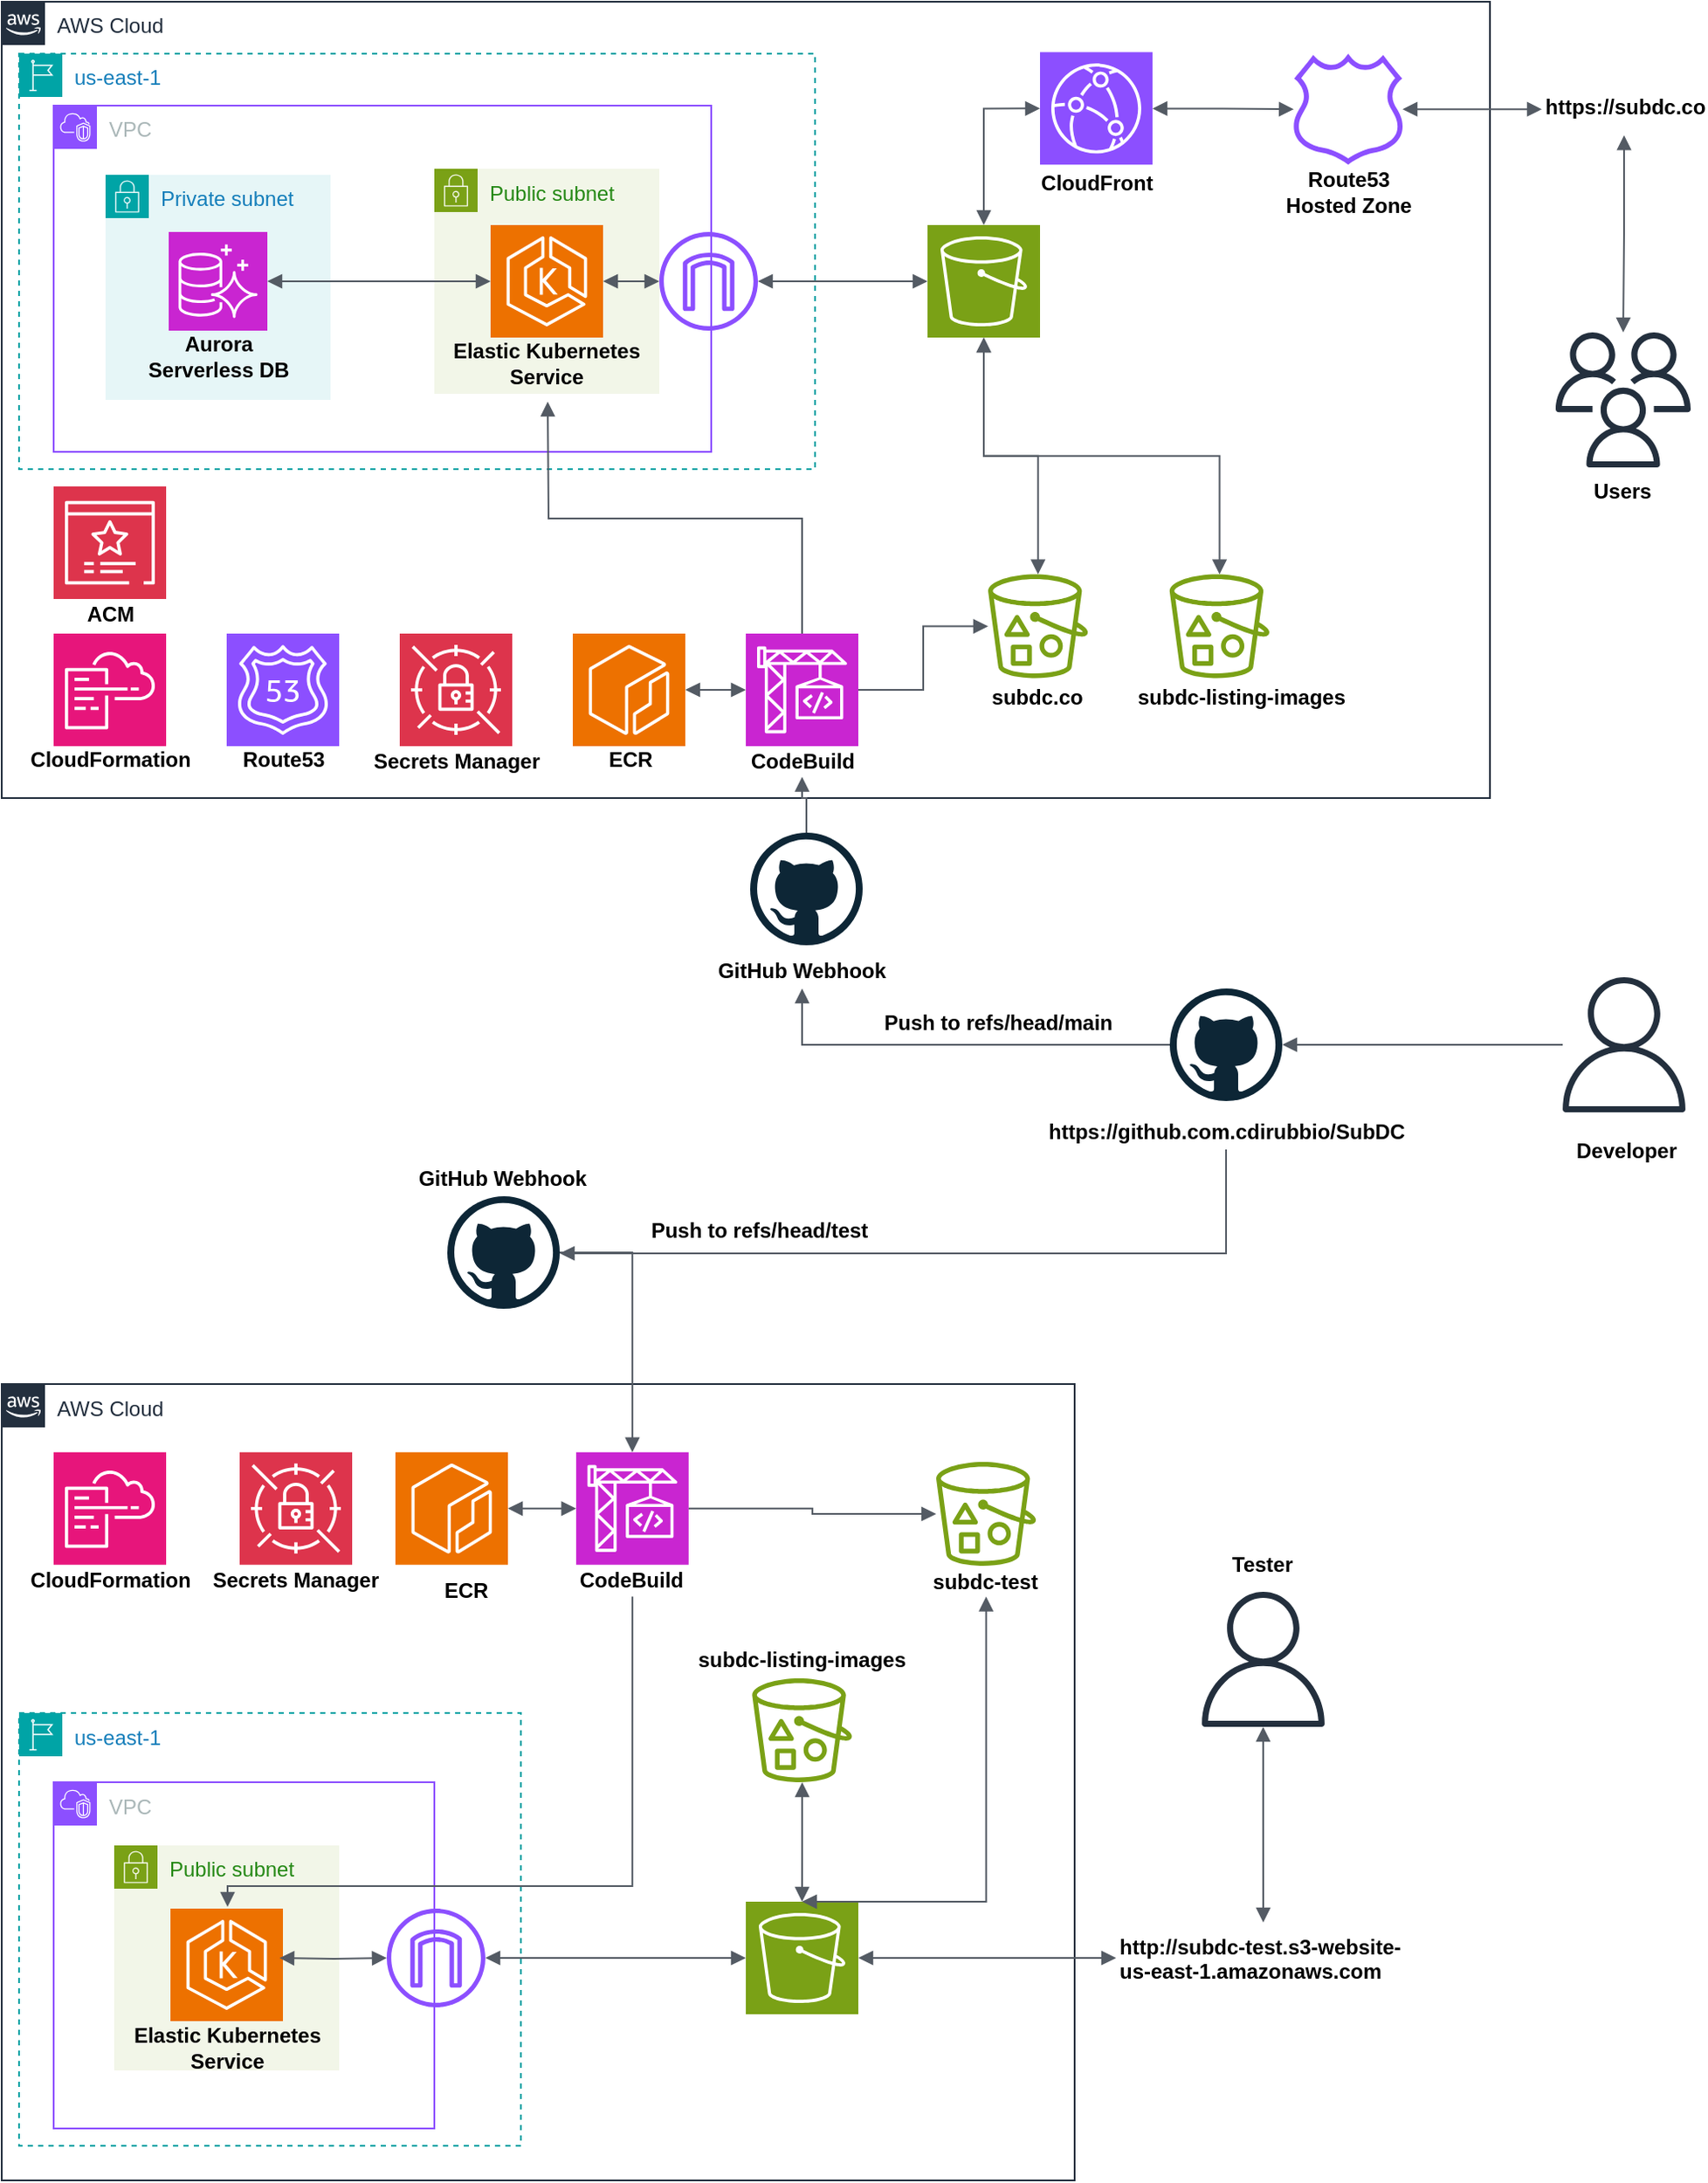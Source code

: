 <mxfile version="24.9.1">
  <diagram name="Page-1" id="cLoTebaXLB8Ytqw7zfb6">
    <mxGraphModel dx="1058" dy="572" grid="1" gridSize="10" guides="1" tooltips="1" connect="1" arrows="1" fold="1" page="1" pageScale="1" pageWidth="850" pageHeight="1100" math="0" shadow="0">
      <root>
        <mxCell id="0" />
        <mxCell id="1" parent="0" />
        <mxCell id="9sHecVh8QtGsuW8aZkRC-1" value="AWS Cloud" style="points=[[0,0],[0.25,0],[0.5,0],[0.75,0],[1,0],[1,0.25],[1,0.5],[1,0.75],[1,1],[0.75,1],[0.5,1],[0.25,1],[0,1],[0,0.75],[0,0.5],[0,0.25]];outlineConnect=0;gradientColor=none;html=1;whiteSpace=wrap;fontSize=12;fontStyle=0;container=1;pointerEvents=0;collapsible=0;recursiveResize=0;shape=mxgraph.aws4.group;grIcon=mxgraph.aws4.group_aws_cloud_alt;strokeColor=#232F3E;fillColor=none;verticalAlign=top;align=left;spacingLeft=30;fontColor=#232F3E;dashed=0;" parent="1" vertex="1">
          <mxGeometry x="20" y="20" width="860" height="460" as="geometry" />
        </mxCell>
        <mxCell id="9sHecVh8QtGsuW8aZkRC-2" value="us-east-1" style="points=[[0,0],[0.25,0],[0.5,0],[0.75,0],[1,0],[1,0.25],[1,0.5],[1,0.75],[1,1],[0.75,1],[0.5,1],[0.25,1],[0,1],[0,0.75],[0,0.5],[0,0.25]];outlineConnect=0;gradientColor=none;html=1;whiteSpace=wrap;fontSize=12;fontStyle=0;container=1;pointerEvents=0;collapsible=0;recursiveResize=0;shape=mxgraph.aws4.group;grIcon=mxgraph.aws4.group_region;strokeColor=#00A4A6;fillColor=none;verticalAlign=top;align=left;spacingLeft=30;fontColor=#147EBA;dashed=1;" parent="9sHecVh8QtGsuW8aZkRC-1" vertex="1">
          <mxGeometry x="10" y="30" width="460" height="240" as="geometry" />
        </mxCell>
        <mxCell id="9sHecVh8QtGsuW8aZkRC-8" value="VPC" style="points=[[0,0],[0.25,0],[0.5,0],[0.75,0],[1,0],[1,0.25],[1,0.5],[1,0.75],[1,1],[0.75,1],[0.5,1],[0.25,1],[0,1],[0,0.75],[0,0.5],[0,0.25]];outlineConnect=0;gradientColor=none;html=1;whiteSpace=wrap;fontSize=12;fontStyle=0;container=1;pointerEvents=0;collapsible=0;recursiveResize=0;shape=mxgraph.aws4.group;grIcon=mxgraph.aws4.group_vpc2;strokeColor=#8C4FFF;fillColor=none;verticalAlign=top;align=left;spacingLeft=30;fontColor=#AAB7B8;dashed=0;" parent="9sHecVh8QtGsuW8aZkRC-2" vertex="1">
          <mxGeometry x="20" y="30" width="380" height="200" as="geometry" />
        </mxCell>
        <mxCell id="9sHecVh8QtGsuW8aZkRC-9" value="Public subnet" style="points=[[0,0],[0.25,0],[0.5,0],[0.75,0],[1,0],[1,0.25],[1,0.5],[1,0.75],[1,1],[0.75,1],[0.5,1],[0.25,1],[0,1],[0,0.75],[0,0.5],[0,0.25]];outlineConnect=0;gradientColor=none;html=1;whiteSpace=wrap;fontSize=12;fontStyle=0;container=1;pointerEvents=0;collapsible=0;recursiveResize=0;shape=mxgraph.aws4.group;grIcon=mxgraph.aws4.group_security_group;grStroke=0;strokeColor=#7AA116;fillColor=#F2F6E8;verticalAlign=top;align=left;spacingLeft=30;fontColor=#248814;dashed=0;" parent="9sHecVh8QtGsuW8aZkRC-8" vertex="1">
          <mxGeometry x="220" y="36.5" width="130" height="130" as="geometry" />
        </mxCell>
        <mxCell id="8hndP29kRmZh06HsHL5m-2" value="" style="sketch=0;points=[[0,0,0],[0.25,0,0],[0.5,0,0],[0.75,0,0],[1,0,0],[0,1,0],[0.25,1,0],[0.5,1,0],[0.75,1,0],[1,1,0],[0,0.25,0],[0,0.5,0],[0,0.75,0],[1,0.25,0],[1,0.5,0],[1,0.75,0]];outlineConnect=0;fontColor=#232F3E;fillColor=#ED7100;strokeColor=#ffffff;dashed=0;verticalLabelPosition=bottom;verticalAlign=top;align=center;html=1;fontSize=12;fontStyle=0;aspect=fixed;shape=mxgraph.aws4.resourceIcon;resIcon=mxgraph.aws4.eks;" parent="9sHecVh8QtGsuW8aZkRC-9" vertex="1">
          <mxGeometry x="32.5" y="32.5" width="65" height="65" as="geometry" />
        </mxCell>
        <mxCell id="8hndP29kRmZh06HsHL5m-4" value="Elastic Kubernetes Service" style="text;html=1;align=center;verticalAlign=middle;whiteSpace=wrap;rounded=0;fontStyle=1" parent="9sHecVh8QtGsuW8aZkRC-9" vertex="1">
          <mxGeometry x="5" y="97.5" width="120" height="30" as="geometry" />
        </mxCell>
        <mxCell id="9sHecVh8QtGsuW8aZkRC-35" value="Private subnet" style="points=[[0,0],[0.25,0],[0.5,0],[0.75,0],[1,0],[1,0.25],[1,0.5],[1,0.75],[1,1],[0.75,1],[0.5,1],[0.25,1],[0,1],[0,0.75],[0,0.5],[0,0.25]];outlineConnect=0;gradientColor=none;html=1;whiteSpace=wrap;fontSize=12;fontStyle=0;container=1;pointerEvents=0;collapsible=0;recursiveResize=0;shape=mxgraph.aws4.group;grIcon=mxgraph.aws4.group_security_group;grStroke=0;strokeColor=#00A4A6;fillColor=#E6F6F7;verticalAlign=top;align=left;spacingLeft=30;fontColor=#147EBA;dashed=0;" parent="9sHecVh8QtGsuW8aZkRC-8" vertex="1">
          <mxGeometry x="30" y="40" width="130" height="130" as="geometry" />
        </mxCell>
        <mxCell id="9sHecVh8QtGsuW8aZkRC-37" value="" style="sketch=0;points=[[0,0,0],[0.25,0,0],[0.5,0,0],[0.75,0,0],[1,0,0],[0,1,0],[0.25,1,0],[0.5,1,0],[0.75,1,0],[1,1,0],[0,0.25,0],[0,0.5,0],[0,0.75,0],[1,0.25,0],[1,0.5,0],[1,0.75,0]];outlineConnect=0;fontColor=#232F3E;fillColor=#C925D1;strokeColor=#ffffff;dashed=0;verticalLabelPosition=bottom;verticalAlign=top;align=center;html=1;fontSize=12;fontStyle=0;aspect=fixed;shape=mxgraph.aws4.resourceIcon;resIcon=mxgraph.aws4.aurora;" parent="9sHecVh8QtGsuW8aZkRC-35" vertex="1">
          <mxGeometry x="36.5" y="33" width="57" height="57" as="geometry" />
        </mxCell>
        <mxCell id="9sHecVh8QtGsuW8aZkRC-38" value="Aurora Serverless DB" style="text;html=1;align=center;verticalAlign=middle;whiteSpace=wrap;rounded=0;fontStyle=1" parent="9sHecVh8QtGsuW8aZkRC-35" vertex="1">
          <mxGeometry x="15.75" y="90" width="98.5" height="30" as="geometry" />
        </mxCell>
        <mxCell id="9sHecVh8QtGsuW8aZkRC-39" style="edgeStyle=orthogonalEdgeStyle;rounded=0;orthogonalLoop=1;jettySize=auto;html=1;exitX=1;exitY=0.5;exitDx=0;exitDy=0;exitPerimeter=0;endArrow=block;elbow=vertical;startArrow=block;startFill=1;endFill=1;strokeColor=#545B64;" parent="9sHecVh8QtGsuW8aZkRC-8" source="9sHecVh8QtGsuW8aZkRC-37" target="8hndP29kRmZh06HsHL5m-2" edge="1">
          <mxGeometry relative="1" as="geometry">
            <mxPoint x="240" y="102" as="targetPoint" />
          </mxGeometry>
        </mxCell>
        <mxCell id="9sHecVh8QtGsuW8aZkRC-12" value="" style="sketch=0;outlineConnect=0;fontColor=#232F3E;gradientColor=none;fillColor=#8C4FFF;strokeColor=none;dashed=0;verticalLabelPosition=bottom;verticalAlign=top;align=center;html=1;fontSize=12;fontStyle=0;aspect=fixed;pointerEvents=1;shape=mxgraph.aws4.internet_gateway;" parent="9sHecVh8QtGsuW8aZkRC-8" vertex="1">
          <mxGeometry x="350" y="73" width="57" height="57" as="geometry" />
        </mxCell>
        <mxCell id="9sHecVh8QtGsuW8aZkRC-23" value="" style="edgeStyle=orthogonalEdgeStyle;html=1;endArrow=block;elbow=vertical;startArrow=block;startFill=1;endFill=1;strokeColor=#545B64;rounded=0;exitX=1;exitY=0.5;exitDx=0;exitDy=0;exitPerimeter=0;" parent="9sHecVh8QtGsuW8aZkRC-8" source="8hndP29kRmZh06HsHL5m-2" target="9sHecVh8QtGsuW8aZkRC-12" edge="1">
          <mxGeometry width="100" relative="1" as="geometry">
            <mxPoint x="320" y="102" as="sourcePoint" />
            <mxPoint x="235" y="110" as="targetPoint" />
          </mxGeometry>
        </mxCell>
        <mxCell id="HaM_An7yO-ACqNu1QWbp-11" style="edgeStyle=orthogonalEdgeStyle;rounded=0;orthogonalLoop=1;jettySize=auto;html=1;exitX=0.5;exitY=1;exitDx=0;exitDy=0;exitPerimeter=0;endArrow=block;elbow=vertical;startArrow=block;startFill=1;endFill=1;strokeColor=#545B64;" parent="9sHecVh8QtGsuW8aZkRC-1" source="7wSFpp9sJQzXC4tISoXY-12" target="9sHecVh8QtGsuW8aZkRC-16" edge="1">
          <mxGeometry relative="1" as="geometry" />
        </mxCell>
        <mxCell id="9sHecVh8QtGsuW8aZkRC-16" value="" style="sketch=0;outlineConnect=0;fontColor=#232F3E;gradientColor=none;fillColor=#7AA116;strokeColor=none;dashed=0;verticalLabelPosition=bottom;verticalAlign=top;align=center;html=1;fontSize=12;fontStyle=0;aspect=fixed;pointerEvents=1;shape=mxgraph.aws4.bucket_with_objects;" parent="9sHecVh8QtGsuW8aZkRC-1" vertex="1">
          <mxGeometry x="674.89" y="330.75" width="57.69" height="60" as="geometry" />
        </mxCell>
        <mxCell id="9sHecVh8QtGsuW8aZkRC-31" value="subdc.co" style="text;html=1;align=center;verticalAlign=middle;whiteSpace=wrap;rounded=0;fontStyle=1" parent="9sHecVh8QtGsuW8aZkRC-1" vertex="1">
          <mxGeometry x="573.27" y="393.25" width="51.15" height="16.5" as="geometry" />
        </mxCell>
        <mxCell id="pGSdeuUpQNaxIjK8rSRS-2" value="subdc-listing-images" style="text;html=1;align=center;verticalAlign=middle;whiteSpace=wrap;rounded=0;fontStyle=1" parent="9sHecVh8QtGsuW8aZkRC-1" vertex="1">
          <mxGeometry x="651.27" y="390.75" width="131.15" height="21.5" as="geometry" />
        </mxCell>
        <mxCell id="pGSdeuUpQNaxIjK8rSRS-1" value="" style="sketch=0;outlineConnect=0;fontColor=#232F3E;gradientColor=none;fillColor=#7AA116;strokeColor=none;dashed=0;verticalLabelPosition=bottom;verticalAlign=top;align=center;html=1;fontSize=12;fontStyle=0;aspect=fixed;pointerEvents=1;shape=mxgraph.aws4.bucket_with_objects;" parent="9sHecVh8QtGsuW8aZkRC-1" vertex="1">
          <mxGeometry x="570" y="330.75" width="57.69" height="60" as="geometry" />
        </mxCell>
        <mxCell id="7wSFpp9sJQzXC4tISoXY-8" value="" style="sketch=0;points=[[0,0,0],[0.25,0,0],[0.5,0,0],[0.75,0,0],[1,0,0],[0,1,0],[0.25,1,0],[0.5,1,0],[0.75,1,0],[1,1,0],[0,0.25,0],[0,0.5,0],[0,0.75,0],[1,0.25,0],[1,0.5,0],[1,0.75,0]];points=[[0,0,0],[0.25,0,0],[0.5,0,0],[0.75,0,0],[1,0,0],[0,1,0],[0.25,1,0],[0.5,1,0],[0.75,1,0],[1,1,0],[0,0.25,0],[0,0.5,0],[0,0.75,0],[1,0.25,0],[1,0.5,0],[1,0.75,0]];outlineConnect=0;fontColor=#232F3E;fillColor=#E7157B;strokeColor=#ffffff;dashed=0;verticalLabelPosition=bottom;verticalAlign=top;align=center;html=1;fontSize=12;fontStyle=0;aspect=fixed;shape=mxgraph.aws4.resourceIcon;resIcon=mxgraph.aws4.cloudformation;" parent="9sHecVh8QtGsuW8aZkRC-1" vertex="1">
          <mxGeometry x="30" y="365" width="65" height="65" as="geometry" />
        </mxCell>
        <mxCell id="7wSFpp9sJQzXC4tISoXY-22" style="edgeStyle=orthogonalEdgeStyle;rounded=0;orthogonalLoop=1;jettySize=auto;html=1;endArrow=block;elbow=vertical;startArrow=block;startFill=1;endFill=1;strokeColor=#545B64;" parent="9sHecVh8QtGsuW8aZkRC-1" source="7wSFpp9sJQzXC4tISoXY-12" target="9sHecVh8QtGsuW8aZkRC-12" edge="1">
          <mxGeometry relative="1" as="geometry" />
        </mxCell>
        <mxCell id="7wSFpp9sJQzXC4tISoXY-12" value="" style="sketch=0;points=[[0,0,0],[0.25,0,0],[0.5,0,0],[0.75,0,0],[1,0,0],[0,1,0],[0.25,1,0],[0.5,1,0],[0.75,1,0],[1,1,0],[0,0.25,0],[0,0.5,0],[0,0.75,0],[1,0.25,0],[1,0.5,0],[1,0.75,0]];outlineConnect=0;fontColor=#232F3E;fillColor=#7AA116;strokeColor=#ffffff;dashed=0;verticalLabelPosition=bottom;verticalAlign=top;align=center;html=1;fontSize=12;fontStyle=0;aspect=fixed;shape=mxgraph.aws4.resourceIcon;resIcon=mxgraph.aws4.s3;" parent="9sHecVh8QtGsuW8aZkRC-1" vertex="1">
          <mxGeometry x="535" y="129" width="65" height="65" as="geometry" />
        </mxCell>
        <mxCell id="7wSFpp9sJQzXC4tISoXY-17" value="" style="sketch=0;outlineConnect=0;fontColor=#232F3E;gradientColor=none;fillColor=#8C4FFF;strokeColor=none;dashed=0;verticalLabelPosition=bottom;verticalAlign=top;align=center;html=1;fontSize=12;fontStyle=0;aspect=fixed;pointerEvents=1;shape=mxgraph.aws4.hosted_zone;" parent="9sHecVh8QtGsuW8aZkRC-1" vertex="1">
          <mxGeometry x="745.58" y="30" width="65" height="64.17" as="geometry" />
        </mxCell>
        <mxCell id="7wSFpp9sJQzXC4tISoXY-18" value="" style="sketch=0;points=[[0,0,0],[0.25,0,0],[0.5,0,0],[0.75,0,0],[1,0,0],[0,1,0],[0.25,1,0],[0.5,1,0],[0.75,1,0],[1,1,0],[0,0.25,0],[0,0.5,0],[0,0.75,0],[1,0.25,0],[1,0.5,0],[1,0.75,0]];outlineConnect=0;fontColor=#232F3E;fillColor=#8C4FFF;strokeColor=#ffffff;dashed=0;verticalLabelPosition=bottom;verticalAlign=top;align=center;html=1;fontSize=12;fontStyle=0;aspect=fixed;shape=mxgraph.aws4.resourceIcon;resIcon=mxgraph.aws4.route_53;" parent="9sHecVh8QtGsuW8aZkRC-1" vertex="1">
          <mxGeometry x="130" y="365" width="65" height="65" as="geometry" />
        </mxCell>
        <mxCell id="7wSFpp9sJQzXC4tISoXY-21" value="Route53 Hosted Zone" style="text;html=1;align=center;verticalAlign=middle;whiteSpace=wrap;rounded=0;fontStyle=1" parent="9sHecVh8QtGsuW8aZkRC-1" vertex="1">
          <mxGeometry x="732.58" y="95" width="91" height="30" as="geometry" />
        </mxCell>
        <mxCell id="7wSFpp9sJQzXC4tISoXY-42" style="edgeStyle=orthogonalEdgeStyle;rounded=0;orthogonalLoop=1;jettySize=auto;html=1;endArrow=block;elbow=vertical;startArrow=none;endFill=1;strokeColor=#545B64;" parent="9sHecVh8QtGsuW8aZkRC-1" source="7wSFpp9sJQzXC4tISoXY-23" target="pGSdeuUpQNaxIjK8rSRS-1" edge="1">
          <mxGeometry relative="1" as="geometry" />
        </mxCell>
        <mxCell id="HaM_An7yO-ACqNu1QWbp-9" style="edgeStyle=orthogonalEdgeStyle;rounded=0;orthogonalLoop=1;jettySize=auto;html=1;entryX=0.5;entryY=1;entryDx=0;entryDy=0;exitX=0.5;exitY=0;exitDx=0;exitDy=0;exitPerimeter=0;endArrow=block;elbow=vertical;startArrow=none;endFill=1;strokeColor=#545B64;" parent="9sHecVh8QtGsuW8aZkRC-1" source="7wSFpp9sJQzXC4tISoXY-23" edge="1">
          <mxGeometry relative="1" as="geometry">
            <mxPoint x="315.5" y="231" as="targetPoint" />
          </mxGeometry>
        </mxCell>
        <mxCell id="7wSFpp9sJQzXC4tISoXY-23" value="" style="sketch=0;points=[[0,0,0],[0.25,0,0],[0.5,0,0],[0.75,0,0],[1,0,0],[0,1,0],[0.25,1,0],[0.5,1,0],[0.75,1,0],[1,1,0],[0,0.25,0],[0,0.5,0],[0,0.75,0],[1,0.25,0],[1,0.5,0],[1,0.75,0]];outlineConnect=0;fontColor=#232F3E;fillColor=#C925D1;strokeColor=#ffffff;dashed=0;verticalLabelPosition=bottom;verticalAlign=top;align=center;html=1;fontSize=12;fontStyle=0;aspect=fixed;shape=mxgraph.aws4.resourceIcon;resIcon=mxgraph.aws4.codebuild;" parent="9sHecVh8QtGsuW8aZkRC-1" vertex="1">
          <mxGeometry x="430" y="365" width="65" height="65" as="geometry" />
        </mxCell>
        <mxCell id="7wSFpp9sJQzXC4tISoXY-26" value="CloudFormation" style="text;html=1;align=center;verticalAlign=middle;whiteSpace=wrap;rounded=0;fontStyle=1" parent="9sHecVh8QtGsuW8aZkRC-1" vertex="1">
          <mxGeometry x="12.5" y="430" width="100" height="16.5" as="geometry" />
        </mxCell>
        <mxCell id="7wSFpp9sJQzXC4tISoXY-25" value="Route53" style="text;html=1;align=center;verticalAlign=middle;whiteSpace=wrap;rounded=0;fontStyle=1" parent="9sHecVh8QtGsuW8aZkRC-1" vertex="1">
          <mxGeometry x="132.5" y="430" width="60" height="16.5" as="geometry" />
        </mxCell>
        <mxCell id="7wSFpp9sJQzXC4tISoXY-24" value="CodeBuild" style="text;html=1;align=center;verticalAlign=middle;whiteSpace=wrap;rounded=0;fontStyle=1" parent="9sHecVh8QtGsuW8aZkRC-1" vertex="1">
          <mxGeometry x="432.5" y="430" width="60" height="17.75" as="geometry" />
        </mxCell>
        <mxCell id="7wSFpp9sJQzXC4tISoXY-28" value="Secrets Manager" style="text;html=1;align=center;verticalAlign=middle;whiteSpace=wrap;rounded=0;fontStyle=1" parent="9sHecVh8QtGsuW8aZkRC-1" vertex="1">
          <mxGeometry x="212.5" y="430" width="100" height="17.75" as="geometry" />
        </mxCell>
        <mxCell id="7wSFpp9sJQzXC4tISoXY-27" value="" style="sketch=0;points=[[0,0,0],[0.25,0,0],[0.5,0,0],[0.75,0,0],[1,0,0],[0,1,0],[0.25,1,0],[0.5,1,0],[0.75,1,0],[1,1,0],[0,0.25,0],[0,0.5,0],[0,0.75,0],[1,0.25,0],[1,0.5,0],[1,0.75,0]];outlineConnect=0;fontColor=#232F3E;fillColor=#DD344C;strokeColor=#ffffff;dashed=0;verticalLabelPosition=bottom;verticalAlign=top;align=center;html=1;fontSize=12;fontStyle=0;aspect=fixed;shape=mxgraph.aws4.resourceIcon;resIcon=mxgraph.aws4.secrets_manager;" parent="9sHecVh8QtGsuW8aZkRC-1" vertex="1">
          <mxGeometry x="230" y="365" width="65" height="65" as="geometry" />
        </mxCell>
        <mxCell id="HaM_An7yO-ACqNu1QWbp-6" style="edgeStyle=orthogonalEdgeStyle;rounded=0;orthogonalLoop=1;jettySize=auto;html=1;endArrow=block;elbow=vertical;startArrow=block;startFill=1;endFill=1;strokeColor=#545B64;" parent="9sHecVh8QtGsuW8aZkRC-1" source="HaM_An7yO-ACqNu1QWbp-2" target="7wSFpp9sJQzXC4tISoXY-17" edge="1">
          <mxGeometry relative="1" as="geometry" />
        </mxCell>
        <mxCell id="HaM_An7yO-ACqNu1QWbp-2" value="" style="sketch=0;points=[[0,0,0],[0.25,0,0],[0.5,0,0],[0.75,0,0],[1,0,0],[0,1,0],[0.25,1,0],[0.5,1,0],[0.75,1,0],[1,1,0],[0,0.25,0],[0,0.5,0],[0,0.75,0],[1,0.25,0],[1,0.5,0],[1,0.75,0]];outlineConnect=0;fontColor=#232F3E;fillColor=#8C4FFF;strokeColor=#ffffff;dashed=0;verticalLabelPosition=bottom;verticalAlign=top;align=center;html=1;fontSize=12;fontStyle=0;aspect=fixed;shape=mxgraph.aws4.resourceIcon;resIcon=mxgraph.aws4.cloudfront;" parent="9sHecVh8QtGsuW8aZkRC-1" vertex="1">
          <mxGeometry x="600" y="29.17" width="65" height="65" as="geometry" />
        </mxCell>
        <mxCell id="HaM_An7yO-ACqNu1QWbp-5" style="edgeStyle=orthogonalEdgeStyle;rounded=0;orthogonalLoop=1;jettySize=auto;html=1;entryX=0.5;entryY=0;entryDx=0;entryDy=0;entryPerimeter=0;endArrow=block;elbow=vertical;startArrow=block;startFill=1;endFill=1;strokeColor=#545B64;exitX=0;exitY=0.5;exitDx=0;exitDy=0;exitPerimeter=0;" parent="9sHecVh8QtGsuW8aZkRC-1" source="HaM_An7yO-ACqNu1QWbp-2" target="7wSFpp9sJQzXC4tISoXY-12" edge="1">
          <mxGeometry relative="1" as="geometry" />
        </mxCell>
        <mxCell id="HaM_An7yO-ACqNu1QWbp-7" value="CloudFront" style="text;html=1;align=center;verticalAlign=middle;whiteSpace=wrap;rounded=0;fontStyle=1" parent="9sHecVh8QtGsuW8aZkRC-1" vertex="1">
          <mxGeometry x="597.5" y="95" width="70" height="20" as="geometry" />
        </mxCell>
        <mxCell id="HaM_An7yO-ACqNu1QWbp-10" style="edgeStyle=orthogonalEdgeStyle;rounded=0;orthogonalLoop=1;jettySize=auto;html=1;entryX=0.5;entryY=1;entryDx=0;entryDy=0;entryPerimeter=0;endArrow=block;elbow=vertical;startArrow=block;startFill=1;endFill=1;strokeColor=#545B64;" parent="9sHecVh8QtGsuW8aZkRC-1" source="pGSdeuUpQNaxIjK8rSRS-1" target="7wSFpp9sJQzXC4tISoXY-12" edge="1">
          <mxGeometry relative="1" as="geometry" />
        </mxCell>
        <mxCell id="HaM_An7yO-ACqNu1QWbp-13" value="" style="sketch=0;points=[[0,0,0],[0.25,0,0],[0.5,0,0],[0.75,0,0],[1,0,0],[0,1,0],[0.25,1,0],[0.5,1,0],[0.75,1,0],[1,1,0],[0,0.25,0],[0,0.5,0],[0,0.75,0],[1,0.25,0],[1,0.5,0],[1,0.75,0]];outlineConnect=0;fontColor=#232F3E;fillColor=#DD344C;strokeColor=#ffffff;dashed=0;verticalLabelPosition=bottom;verticalAlign=top;align=center;html=1;fontSize=12;fontStyle=0;aspect=fixed;shape=mxgraph.aws4.resourceIcon;resIcon=mxgraph.aws4.certificate_manager_3;" parent="9sHecVh8QtGsuW8aZkRC-1" vertex="1">
          <mxGeometry x="30" y="280" width="65" height="65" as="geometry" />
        </mxCell>
        <mxCell id="HaM_An7yO-ACqNu1QWbp-14" value="ACM" style="text;html=1;align=center;verticalAlign=middle;whiteSpace=wrap;rounded=0;fontStyle=1" parent="9sHecVh8QtGsuW8aZkRC-1" vertex="1">
          <mxGeometry x="42.5" y="345" width="40" height="17.75" as="geometry" />
        </mxCell>
        <mxCell id="zqciDCgVZ483d6t_hfOH-8" value="" style="sketch=0;points=[[0,0,0],[0.25,0,0],[0.5,0,0],[0.75,0,0],[1,0,0],[0,1,0],[0.25,1,0],[0.5,1,0],[0.75,1,0],[1,1,0],[0,0.25,0],[0,0.5,0],[0,0.75,0],[1,0.25,0],[1,0.5,0],[1,0.75,0]];outlineConnect=0;fontColor=#232F3E;fillColor=#ED7100;strokeColor=#ffffff;dashed=0;verticalLabelPosition=bottom;verticalAlign=top;align=center;html=1;fontSize=12;fontStyle=0;aspect=fixed;shape=mxgraph.aws4.resourceIcon;resIcon=mxgraph.aws4.ecr;" parent="9sHecVh8QtGsuW8aZkRC-1" vertex="1">
          <mxGeometry x="330" y="365" width="65" height="65" as="geometry" />
        </mxCell>
        <mxCell id="zqciDCgVZ483d6t_hfOH-10" value="" style="edgeStyle=orthogonalEdgeStyle;html=1;endArrow=block;elbow=vertical;startArrow=block;startFill=1;endFill=1;strokeColor=#545B64;rounded=0;" parent="9sHecVh8QtGsuW8aZkRC-1" source="zqciDCgVZ483d6t_hfOH-8" target="7wSFpp9sJQzXC4tISoXY-23" edge="1">
          <mxGeometry width="100" relative="1" as="geometry">
            <mxPoint x="410" y="410" as="sourcePoint" />
            <mxPoint x="449" y="410" as="targetPoint" />
          </mxGeometry>
        </mxCell>
        <mxCell id="zqciDCgVZ483d6t_hfOH-9" value="&lt;b&gt;ECR&lt;/b&gt;" style="text;html=1;align=center;verticalAlign=middle;resizable=0;points=[];autosize=1;strokeColor=none;fillColor=none;" parent="9sHecVh8QtGsuW8aZkRC-1" vertex="1">
          <mxGeometry x="337.5" y="423.25" width="50" height="30" as="geometry" />
        </mxCell>
        <mxCell id="7wSFpp9sJQzXC4tISoXY-30" style="edgeStyle=orthogonalEdgeStyle;rounded=0;orthogonalLoop=1;jettySize=auto;html=1;endArrow=block;elbow=vertical;startArrow=block;startFill=1;endFill=1;strokeColor=#545B64;" parent="1" source="9sHecVh8QtGsuW8aZkRC-27" target="7wSFpp9sJQzXC4tISoXY-17" edge="1">
          <mxGeometry relative="1" as="geometry" />
        </mxCell>
        <UserObject label="&lt;b&gt;https://subdc.co&lt;/b&gt;" link="https://subdc.co" id="9sHecVh8QtGsuW8aZkRC-27">
          <mxCell style="text;whiteSpace=wrap;html=1;" parent="1" vertex="1">
            <mxGeometry x="910" y="67.09" width="95" height="30" as="geometry" />
          </mxCell>
        </UserObject>
        <mxCell id="9sHecVh8QtGsuW8aZkRC-32" style="edgeStyle=orthogonalEdgeStyle;rounded=0;orthogonalLoop=1;jettySize=auto;html=1;endArrow=block;elbow=vertical;startArrow=block;startFill=1;endFill=1;strokeColor=#545B64;" parent="1" source="9sHecVh8QtGsuW8aZkRC-27" target="M8VhZg36b8eC-4sq4X0w-50" edge="1">
          <mxGeometry relative="1" as="geometry">
            <mxPoint x="909.44" y="80" as="sourcePoint" />
            <mxPoint x="957.5" y="190" as="targetPoint" />
          </mxGeometry>
        </mxCell>
        <mxCell id="7wSFpp9sJQzXC4tISoXY-41" style="edgeStyle=orthogonalEdgeStyle;rounded=0;orthogonalLoop=1;jettySize=auto;html=1;endArrow=block;elbow=vertical;startArrow=none;endFill=1;strokeColor=#545B64;" parent="1" source="7wSFpp9sJQzXC4tISoXY-31" target="7wSFpp9sJQzXC4tISoXY-24" edge="1">
          <mxGeometry relative="1" as="geometry" />
        </mxCell>
        <mxCell id="7wSFpp9sJQzXC4tISoXY-31" value="" style="dashed=0;outlineConnect=0;html=1;align=center;labelPosition=center;verticalLabelPosition=bottom;verticalAlign=top;shape=mxgraph.weblogos.github" parent="1" vertex="1">
          <mxGeometry x="452.5" y="500" width="65" height="65" as="geometry" />
        </mxCell>
        <mxCell id="7wSFpp9sJQzXC4tISoXY-32" value="GitHub Webhook" style="text;html=1;align=center;verticalAlign=middle;whiteSpace=wrap;rounded=0;fontStyle=1" parent="1" vertex="1">
          <mxGeometry x="430.97" y="570" width="103.07" height="20" as="geometry" />
        </mxCell>
        <mxCell id="M8VhZg36b8eC-4sq4X0w-1" value="AWS Cloud" style="points=[[0,0],[0.25,0],[0.5,0],[0.75,0],[1,0],[1,0.25],[1,0.5],[1,0.75],[1,1],[0.75,1],[0.5,1],[0.25,1],[0,1],[0,0.75],[0,0.5],[0,0.25]];outlineConnect=0;gradientColor=none;html=1;whiteSpace=wrap;fontSize=12;fontStyle=0;container=1;pointerEvents=0;collapsible=0;recursiveResize=0;shape=mxgraph.aws4.group;grIcon=mxgraph.aws4.group_aws_cloud_alt;strokeColor=#232F3E;fillColor=none;verticalAlign=top;align=left;spacingLeft=30;fontColor=#232F3E;dashed=0;" parent="1" vertex="1">
          <mxGeometry x="20" y="818.5" width="620" height="460" as="geometry" />
        </mxCell>
        <mxCell id="M8VhZg36b8eC-4sq4X0w-2" value="us-east-1" style="points=[[0,0],[0.25,0],[0.5,0],[0.75,0],[1,0],[1,0.25],[1,0.5],[1,0.75],[1,1],[0.75,1],[0.5,1],[0.25,1],[0,1],[0,0.75],[0,0.5],[0,0.25]];outlineConnect=0;gradientColor=none;html=1;whiteSpace=wrap;fontSize=12;fontStyle=0;container=1;pointerEvents=0;collapsible=0;recursiveResize=0;shape=mxgraph.aws4.group;grIcon=mxgraph.aws4.group_region;strokeColor=#00A4A6;fillColor=none;verticalAlign=top;align=left;spacingLeft=30;fontColor=#147EBA;dashed=1;" parent="M8VhZg36b8eC-4sq4X0w-1" vertex="1">
          <mxGeometry x="10" y="190" width="290" height="250" as="geometry" />
        </mxCell>
        <mxCell id="M8VhZg36b8eC-4sq4X0w-3" value="VPC" style="points=[[0,0],[0.25,0],[0.5,0],[0.75,0],[1,0],[1,0.25],[1,0.5],[1,0.75],[1,1],[0.75,1],[0.5,1],[0.25,1],[0,1],[0,0.75],[0,0.5],[0,0.25]];outlineConnect=0;gradientColor=none;html=1;whiteSpace=wrap;fontSize=12;fontStyle=0;container=1;pointerEvents=0;collapsible=0;recursiveResize=0;shape=mxgraph.aws4.group;grIcon=mxgraph.aws4.group_vpc2;strokeColor=#8C4FFF;fillColor=none;verticalAlign=top;align=left;spacingLeft=30;fontColor=#AAB7B8;dashed=0;" parent="M8VhZg36b8eC-4sq4X0w-2" vertex="1">
          <mxGeometry x="20" y="40" width="220" height="200" as="geometry" />
        </mxCell>
        <mxCell id="M8VhZg36b8eC-4sq4X0w-4" value="Public subnet" style="points=[[0,0],[0.25,0],[0.5,0],[0.75,0],[1,0],[1,0.25],[1,0.5],[1,0.75],[1,1],[0.75,1],[0.5,1],[0.25,1],[0,1],[0,0.75],[0,0.5],[0,0.25]];outlineConnect=0;gradientColor=none;html=1;whiteSpace=wrap;fontSize=12;fontStyle=0;container=1;pointerEvents=0;collapsible=0;recursiveResize=0;shape=mxgraph.aws4.group;grIcon=mxgraph.aws4.group_security_group;grStroke=0;strokeColor=#7AA116;fillColor=#F2F6E8;verticalAlign=top;align=left;spacingLeft=30;fontColor=#248814;dashed=0;" parent="M8VhZg36b8eC-4sq4X0w-3" vertex="1">
          <mxGeometry x="35" y="36.5" width="130" height="130" as="geometry" />
        </mxCell>
        <mxCell id="M8VhZg36b8eC-4sq4X0w-7" value="Elastic Kubernetes Service" style="text;html=1;align=center;verticalAlign=middle;whiteSpace=wrap;rounded=0;fontStyle=1" parent="M8VhZg36b8eC-4sq4X0w-4" vertex="1">
          <mxGeometry x="7.5" y="104.5" width="115" height="25.5" as="geometry" />
        </mxCell>
        <mxCell id="zqciDCgVZ483d6t_hfOH-1" value="" style="sketch=0;points=[[0,0,0],[0.25,0,0],[0.5,0,0],[0.75,0,0],[1,0,0],[0,1,0],[0.25,1,0],[0.5,1,0],[0.75,1,0],[1,1,0],[0,0.25,0],[0,0.5,0],[0,0.75,0],[1,0.25,0],[1,0.5,0],[1,0.75,0]];outlineConnect=0;fontColor=#232F3E;fillColor=#ED7100;strokeColor=#ffffff;dashed=0;verticalLabelPosition=bottom;verticalAlign=top;align=center;html=1;fontSize=12;fontStyle=0;aspect=fixed;shape=mxgraph.aws4.resourceIcon;resIcon=mxgraph.aws4.eks;" parent="M8VhZg36b8eC-4sq4X0w-4" vertex="1">
          <mxGeometry x="32.5" y="36.5" width="65" height="65" as="geometry" />
        </mxCell>
        <mxCell id="M8VhZg36b8eC-4sq4X0w-12" value="" style="sketch=0;outlineConnect=0;fontColor=#232F3E;gradientColor=none;fillColor=#8C4FFF;strokeColor=none;dashed=0;verticalLabelPosition=bottom;verticalAlign=top;align=center;html=1;fontSize=12;fontStyle=0;aspect=fixed;pointerEvents=1;shape=mxgraph.aws4.internet_gateway;" parent="M8VhZg36b8eC-4sq4X0w-3" vertex="1">
          <mxGeometry x="192.5" y="73" width="57" height="57" as="geometry" />
        </mxCell>
        <mxCell id="M8VhZg36b8eC-4sq4X0w-13" value="" style="edgeStyle=orthogonalEdgeStyle;html=1;endArrow=block;elbow=vertical;startArrow=block;startFill=1;endFill=1;strokeColor=#545B64;rounded=0;exitX=1;exitY=0.5;exitDx=0;exitDy=0;" parent="M8VhZg36b8eC-4sq4X0w-3" target="M8VhZg36b8eC-4sq4X0w-12" edge="1">
          <mxGeometry width="100" relative="1" as="geometry">
            <mxPoint x="130.5" y="101.5" as="sourcePoint" />
            <mxPoint x="235" y="110" as="targetPoint" />
          </mxGeometry>
        </mxCell>
        <mxCell id="M8VhZg36b8eC-4sq4X0w-15" value="" style="sketch=0;outlineConnect=0;fontColor=#232F3E;gradientColor=none;fillColor=#7AA116;strokeColor=none;dashed=0;verticalLabelPosition=bottom;verticalAlign=top;align=center;html=1;fontSize=12;fontStyle=0;aspect=fixed;pointerEvents=1;shape=mxgraph.aws4.bucket_with_objects;" parent="M8VhZg36b8eC-4sq4X0w-1" vertex="1">
          <mxGeometry x="433.66" y="170" width="57.69" height="60" as="geometry" />
        </mxCell>
        <mxCell id="M8VhZg36b8eC-4sq4X0w-16" value="subdc-test" style="text;html=1;align=center;verticalAlign=middle;whiteSpace=wrap;rounded=0;fontStyle=1" parent="M8VhZg36b8eC-4sq4X0w-1" vertex="1">
          <mxGeometry x="535.48" y="106.25" width="66.73" height="16.5" as="geometry" />
        </mxCell>
        <mxCell id="M8VhZg36b8eC-4sq4X0w-17" value="subdc-listing-images" style="text;html=1;align=center;verticalAlign=middle;whiteSpace=wrap;rounded=0;fontStyle=1" parent="M8VhZg36b8eC-4sq4X0w-1" vertex="1">
          <mxGeometry x="396.93" y="148.5" width="131.15" height="21.5" as="geometry" />
        </mxCell>
        <mxCell id="M8VhZg36b8eC-4sq4X0w-18" value="" style="sketch=0;outlineConnect=0;fontColor=#232F3E;gradientColor=none;fillColor=#7AA116;strokeColor=none;dashed=0;verticalLabelPosition=bottom;verticalAlign=top;align=center;html=1;fontSize=12;fontStyle=0;aspect=fixed;pointerEvents=1;shape=mxgraph.aws4.bucket_with_objects;" parent="M8VhZg36b8eC-4sq4X0w-1" vertex="1">
          <mxGeometry x="540" y="45" width="57.69" height="60" as="geometry" />
        </mxCell>
        <mxCell id="M8VhZg36b8eC-4sq4X0w-19" value="" style="sketch=0;points=[[0,0,0],[0.25,0,0],[0.5,0,0],[0.75,0,0],[1,0,0],[0,1,0],[0.25,1,0],[0.5,1,0],[0.75,1,0],[1,1,0],[0,0.25,0],[0,0.5,0],[0,0.75,0],[1,0.25,0],[1,0.5,0],[1,0.75,0]];points=[[0,0,0],[0.25,0,0],[0.5,0,0],[0.75,0,0],[1,0,0],[0,1,0],[0.25,1,0],[0.5,1,0],[0.75,1,0],[1,1,0],[0,0.25,0],[0,0.5,0],[0,0.75,0],[1,0.25,0],[1,0.5,0],[1,0.75,0]];outlineConnect=0;fontColor=#232F3E;fillColor=#E7157B;strokeColor=#ffffff;dashed=0;verticalLabelPosition=bottom;verticalAlign=top;align=center;html=1;fontSize=12;fontStyle=0;aspect=fixed;shape=mxgraph.aws4.resourceIcon;resIcon=mxgraph.aws4.cloudformation;" parent="M8VhZg36b8eC-4sq4X0w-1" vertex="1">
          <mxGeometry x="30" y="39.38" width="65" height="65" as="geometry" />
        </mxCell>
        <mxCell id="M8VhZg36b8eC-4sq4X0w-21" value="" style="sketch=0;points=[[0,0,0],[0.25,0,0],[0.5,0,0],[0.75,0,0],[1,0,0],[0,1,0],[0.25,1,0],[0.5,1,0],[0.75,1,0],[1,1,0],[0,0.25,0],[0,0.5,0],[0,0.75,0],[1,0.25,0],[1,0.5,0],[1,0.75,0]];outlineConnect=0;fontColor=#232F3E;fillColor=#7AA116;strokeColor=#ffffff;dashed=0;verticalLabelPosition=bottom;verticalAlign=top;align=center;html=1;fontSize=12;fontStyle=0;aspect=fixed;shape=mxgraph.aws4.resourceIcon;resIcon=mxgraph.aws4.s3;" parent="M8VhZg36b8eC-4sq4X0w-1" vertex="1">
          <mxGeometry x="430" y="299" width="65" height="65" as="geometry" />
        </mxCell>
        <mxCell id="M8VhZg36b8eC-4sq4X0w-79" style="edgeStyle=orthogonalEdgeStyle;rounded=0;orthogonalLoop=1;jettySize=auto;html=1;endArrow=block;elbow=vertical;startArrow=none;endFill=1;strokeColor=#545B64;" parent="M8VhZg36b8eC-4sq4X0w-1" source="M8VhZg36b8eC-4sq4X0w-27" target="M8VhZg36b8eC-4sq4X0w-18" edge="1">
          <mxGeometry relative="1" as="geometry" />
        </mxCell>
        <mxCell id="M8VhZg36b8eC-4sq4X0w-27" value="" style="sketch=0;points=[[0,0,0],[0.25,0,0],[0.5,0,0],[0.75,0,0],[1,0,0],[0,1,0],[0.25,1,0],[0.5,1,0],[0.75,1,0],[1,1,0],[0,0.25,0],[0,0.5,0],[0,0.75,0],[1,0.25,0],[1,0.5,0],[1,0.75,0]];outlineConnect=0;fontColor=#232F3E;fillColor=#C925D1;strokeColor=#ffffff;dashed=0;verticalLabelPosition=bottom;verticalAlign=top;align=center;html=1;fontSize=12;fontStyle=0;aspect=fixed;shape=mxgraph.aws4.resourceIcon;resIcon=mxgraph.aws4.codebuild;" parent="M8VhZg36b8eC-4sq4X0w-1" vertex="1">
          <mxGeometry x="331.93" y="39.38" width="65" height="65" as="geometry" />
        </mxCell>
        <mxCell id="M8VhZg36b8eC-4sq4X0w-28" value="CloudFormation" style="text;html=1;align=center;verticalAlign=middle;whiteSpace=wrap;rounded=0;fontStyle=1" parent="M8VhZg36b8eC-4sq4X0w-1" vertex="1">
          <mxGeometry x="12.5" y="105.63" width="100" height="16.5" as="geometry" />
        </mxCell>
        <mxCell id="M8VhZg36b8eC-4sq4X0w-80" style="edgeStyle=orthogonalEdgeStyle;rounded=0;orthogonalLoop=1;jettySize=auto;html=1;exitX=0.5;exitY=1;exitDx=0;exitDy=0;entryX=0.5;entryY=0;entryDx=0;entryDy=0;endArrow=block;elbow=vertical;startArrow=none;endFill=1;strokeColor=#545B64;" parent="M8VhZg36b8eC-4sq4X0w-1" source="M8VhZg36b8eC-4sq4X0w-30" edge="1">
          <mxGeometry relative="1" as="geometry">
            <Array as="points">
              <mxPoint x="364" y="290" />
              <mxPoint x="131" y="290" />
            </Array>
            <mxPoint x="130.5" y="302" as="targetPoint" />
          </mxGeometry>
        </mxCell>
        <mxCell id="M8VhZg36b8eC-4sq4X0w-30" value="CodeBuild" style="text;html=1;align=center;verticalAlign=middle;whiteSpace=wrap;rounded=0;fontStyle=1" parent="M8VhZg36b8eC-4sq4X0w-1" vertex="1">
          <mxGeometry x="334.43" y="105" width="60" height="17.75" as="geometry" />
        </mxCell>
        <mxCell id="M8VhZg36b8eC-4sq4X0w-31" value="Secrets Manager" style="text;html=1;align=center;verticalAlign=middle;whiteSpace=wrap;rounded=0;fontStyle=1" parent="M8VhZg36b8eC-4sq4X0w-1" vertex="1">
          <mxGeometry x="120" y="104.38" width="100" height="17.75" as="geometry" />
        </mxCell>
        <mxCell id="M8VhZg36b8eC-4sq4X0w-32" value="" style="sketch=0;points=[[0,0,0],[0.25,0,0],[0.5,0,0],[0.75,0,0],[1,0,0],[0,1,0],[0.25,1,0],[0.5,1,0],[0.75,1,0],[1,1,0],[0,0.25,0],[0,0.5,0],[0,0.75,0],[1,0.25,0],[1,0.5,0],[1,0.75,0]];outlineConnect=0;fontColor=#232F3E;fillColor=#DD344C;strokeColor=#ffffff;dashed=0;verticalLabelPosition=bottom;verticalAlign=top;align=center;html=1;fontSize=12;fontStyle=0;aspect=fixed;shape=mxgraph.aws4.resourceIcon;resIcon=mxgraph.aws4.secrets_manager;" parent="M8VhZg36b8eC-4sq4X0w-1" vertex="1">
          <mxGeometry x="137.5" y="39.38" width="65" height="65" as="geometry" />
        </mxCell>
        <mxCell id="M8VhZg36b8eC-4sq4X0w-77" style="edgeStyle=orthogonalEdgeStyle;rounded=0;orthogonalLoop=1;jettySize=auto;html=1;entryX=0;entryY=0.5;entryDx=0;entryDy=0;entryPerimeter=0;endArrow=block;elbow=vertical;startArrow=block;startFill=1;endFill=1;strokeColor=#545B64;" parent="M8VhZg36b8eC-4sq4X0w-1" source="M8VhZg36b8eC-4sq4X0w-12" target="M8VhZg36b8eC-4sq4X0w-21" edge="1">
          <mxGeometry relative="1" as="geometry" />
        </mxCell>
        <mxCell id="M8VhZg36b8eC-4sq4X0w-81" style="edgeStyle=orthogonalEdgeStyle;rounded=0;orthogonalLoop=1;jettySize=auto;html=1;entryX=0.5;entryY=0;entryDx=0;entryDy=0;entryPerimeter=0;endArrow=block;elbow=vertical;startArrow=block;startFill=1;endFill=1;strokeColor=#545B64;" parent="M8VhZg36b8eC-4sq4X0w-1" source="M8VhZg36b8eC-4sq4X0w-16" target="M8VhZg36b8eC-4sq4X0w-21" edge="1">
          <mxGeometry relative="1" as="geometry">
            <Array as="points">
              <mxPoint x="569" y="299" />
            </Array>
          </mxGeometry>
        </mxCell>
        <mxCell id="M8VhZg36b8eC-4sq4X0w-82" style="edgeStyle=orthogonalEdgeStyle;rounded=0;orthogonalLoop=1;jettySize=auto;html=1;entryX=0.5;entryY=0;entryDx=0;entryDy=0;entryPerimeter=0;endArrow=block;elbow=vertical;startArrow=block;endFill=1;strokeColor=#545B64;startFill=1;" parent="M8VhZg36b8eC-4sq4X0w-1" source="M8VhZg36b8eC-4sq4X0w-15" target="M8VhZg36b8eC-4sq4X0w-21" edge="1">
          <mxGeometry relative="1" as="geometry" />
        </mxCell>
        <mxCell id="zqciDCgVZ483d6t_hfOH-4" value="" style="sketch=0;points=[[0,0,0],[0.25,0,0],[0.5,0,0],[0.75,0,0],[1,0,0],[0,1,0],[0.25,1,0],[0.5,1,0],[0.75,1,0],[1,1,0],[0,0.25,0],[0,0.5,0],[0,0.75,0],[1,0.25,0],[1,0.5,0],[1,0.75,0]];outlineConnect=0;fontColor=#232F3E;fillColor=#ED7100;strokeColor=#ffffff;dashed=0;verticalLabelPosition=bottom;verticalAlign=top;align=center;html=1;fontSize=12;fontStyle=0;aspect=fixed;shape=mxgraph.aws4.resourceIcon;resIcon=mxgraph.aws4.ecr;" parent="M8VhZg36b8eC-4sq4X0w-1" vertex="1">
          <mxGeometry x="227.5" y="39.38" width="65" height="65" as="geometry" />
        </mxCell>
        <mxCell id="zqciDCgVZ483d6t_hfOH-5" value="&lt;b&gt;ECR&lt;/b&gt;" style="text;html=1;align=center;verticalAlign=middle;resizable=0;points=[];autosize=1;strokeColor=none;fillColor=none;" parent="M8VhZg36b8eC-4sq4X0w-1" vertex="1">
          <mxGeometry x="242.5" y="104.38" width="50" height="30" as="geometry" />
        </mxCell>
        <mxCell id="zqciDCgVZ483d6t_hfOH-6" value="" style="edgeStyle=orthogonalEdgeStyle;html=1;endArrow=block;elbow=vertical;startArrow=block;startFill=1;endFill=1;strokeColor=#545B64;rounded=0;exitX=1;exitY=0.5;exitDx=0;exitDy=0;exitPerimeter=0;" parent="M8VhZg36b8eC-4sq4X0w-1" source="zqciDCgVZ483d6t_hfOH-4" target="M8VhZg36b8eC-4sq4X0w-27" edge="1">
          <mxGeometry width="100" relative="1" as="geometry">
            <mxPoint x="270" y="141.5" as="sourcePoint" />
            <mxPoint x="370" y="141.5" as="targetPoint" />
          </mxGeometry>
        </mxCell>
        <mxCell id="M8VhZg36b8eC-4sq4X0w-45" value="" style="dashed=0;outlineConnect=0;html=1;align=center;labelPosition=center;verticalLabelPosition=bottom;verticalAlign=top;shape=mxgraph.weblogos.github" parent="1" vertex="1">
          <mxGeometry x="277.5" y="710" width="65" height="65" as="geometry" />
        </mxCell>
        <mxCell id="M8VhZg36b8eC-4sq4X0w-68" style="edgeStyle=orthogonalEdgeStyle;rounded=0;orthogonalLoop=1;jettySize=auto;html=1;endArrow=block;elbow=vertical;startArrow=none;endFill=1;strokeColor=#545B64;" parent="1" source="M8VhZg36b8eC-4sq4X0w-49" target="M8VhZg36b8eC-4sq4X0w-66" edge="1">
          <mxGeometry relative="1" as="geometry" />
        </mxCell>
        <mxCell id="M8VhZg36b8eC-4sq4X0w-49" value="" style="sketch=0;outlineConnect=0;fontColor=#232F3E;gradientColor=none;fillColor=#232F3D;strokeColor=none;dashed=0;verticalLabelPosition=bottom;verticalAlign=top;align=center;html=1;fontSize=12;fontStyle=0;aspect=fixed;pointerEvents=1;shape=mxgraph.aws4.user;" parent="1" vertex="1">
          <mxGeometry x="918.5" y="583.5" width="78" height="78" as="geometry" />
        </mxCell>
        <mxCell id="M8VhZg36b8eC-4sq4X0w-50" value="" style="sketch=0;outlineConnect=0;fontColor=#232F3E;gradientColor=none;fillColor=#232F3D;strokeColor=none;dashed=0;verticalLabelPosition=bottom;verticalAlign=top;align=center;html=1;fontSize=12;fontStyle=0;aspect=fixed;pointerEvents=1;shape=mxgraph.aws4.users;" parent="1" vertex="1">
          <mxGeometry x="918" y="211" width="78" height="78" as="geometry" />
        </mxCell>
        <UserObject label="&lt;b&gt;Users&lt;/b&gt;" id="M8VhZg36b8eC-4sq4X0w-52">
          <mxCell style="text;whiteSpace=wrap;html=1;" parent="1" vertex="1">
            <mxGeometry x="937.5" y="289" width="40" height="20" as="geometry" />
          </mxCell>
        </UserObject>
        <UserObject label="&lt;b&gt;Developer&lt;/b&gt;" id="M8VhZg36b8eC-4sq4X0w-53">
          <mxCell style="text;whiteSpace=wrap;html=1;" parent="1" vertex="1">
            <mxGeometry x="927.5" y="670" width="60" height="20" as="geometry" />
          </mxCell>
        </UserObject>
        <mxCell id="M8VhZg36b8eC-4sq4X0w-85" style="edgeStyle=orthogonalEdgeStyle;rounded=0;orthogonalLoop=1;jettySize=auto;html=1;entryX=0.5;entryY=0;entryDx=0;entryDy=0;endArrow=block;elbow=vertical;startArrow=block;startFill=1;endFill=1;strokeColor=#545B64;" parent="1" source="M8VhZg36b8eC-4sq4X0w-55" target="M8VhZg36b8eC-4sq4X0w-84" edge="1">
          <mxGeometry relative="1" as="geometry" />
        </mxCell>
        <mxCell id="M8VhZg36b8eC-4sq4X0w-55" value="" style="sketch=0;outlineConnect=0;fontColor=#232F3E;gradientColor=none;fillColor=#232F3D;strokeColor=none;dashed=0;verticalLabelPosition=bottom;verticalAlign=top;align=center;html=1;fontSize=12;fontStyle=0;aspect=fixed;pointerEvents=1;shape=mxgraph.aws4.user;" parent="1" vertex="1">
          <mxGeometry x="710" y="938.5" width="78" height="78" as="geometry" />
        </mxCell>
        <UserObject label="&lt;b&gt;Tester&lt;/b&gt;" id="M8VhZg36b8eC-4sq4X0w-56">
          <mxCell style="text;whiteSpace=wrap;html=1;" parent="1" vertex="1">
            <mxGeometry x="729" y="908.5" width="40" height="30" as="geometry" />
          </mxCell>
        </UserObject>
        <mxCell id="M8VhZg36b8eC-4sq4X0w-61" value="GitHub Webhook" style="text;html=1;align=center;verticalAlign=middle;whiteSpace=wrap;rounded=0;fontStyle=1" parent="1" vertex="1">
          <mxGeometry x="258.47" y="690" width="103.07" height="20" as="geometry" />
        </mxCell>
        <mxCell id="M8VhZg36b8eC-4sq4X0w-73" style="edgeStyle=orthogonalEdgeStyle;rounded=0;orthogonalLoop=1;jettySize=auto;html=1;entryX=0.5;entryY=1;entryDx=0;entryDy=0;endArrow=block;elbow=vertical;startArrow=none;endFill=1;strokeColor=#545B64;" parent="1" source="M8VhZg36b8eC-4sq4X0w-66" target="7wSFpp9sJQzXC4tISoXY-32" edge="1">
          <mxGeometry relative="1" as="geometry" />
        </mxCell>
        <mxCell id="M8VhZg36b8eC-4sq4X0w-66" value="" style="dashed=0;outlineConnect=0;html=1;align=center;labelPosition=center;verticalLabelPosition=bottom;verticalAlign=top;shape=mxgraph.weblogos.github" parent="1" vertex="1">
          <mxGeometry x="695" y="590" width="65" height="65" as="geometry" />
        </mxCell>
        <mxCell id="M8VhZg36b8eC-4sq4X0w-93" style="edgeStyle=orthogonalEdgeStyle;rounded=0;orthogonalLoop=1;jettySize=auto;html=1;endArrow=block;elbow=vertical;startArrow=none;endFill=1;strokeColor=#545B64;" parent="1" source="M8VhZg36b8eC-4sq4X0w-67" target="M8VhZg36b8eC-4sq4X0w-45" edge="1">
          <mxGeometry relative="1" as="geometry">
            <Array as="points">
              <mxPoint x="728" y="743" />
            </Array>
          </mxGeometry>
        </mxCell>
        <mxCell id="M8VhZg36b8eC-4sq4X0w-67" value="https://github.com.cdirubbio/SubDC" style="text;html=1;align=center;verticalAlign=middle;whiteSpace=wrap;rounded=0;fontStyle=1" parent="1" vertex="1">
          <mxGeometry x="622.5" y="663" width="210" height="20" as="geometry" />
        </mxCell>
        <mxCell id="M8VhZg36b8eC-4sq4X0w-71" style="edgeStyle=orthogonalEdgeStyle;rounded=0;orthogonalLoop=1;jettySize=auto;html=1;entryX=0.5;entryY=0;entryDx=0;entryDy=0;entryPerimeter=0;endArrow=block;elbow=vertical;startArrow=none;endFill=1;strokeColor=#545B64;" parent="1" source="M8VhZg36b8eC-4sq4X0w-45" target="M8VhZg36b8eC-4sq4X0w-27" edge="1">
          <mxGeometry relative="1" as="geometry" />
        </mxCell>
        <mxCell id="M8VhZg36b8eC-4sq4X0w-74" value="Push to refs/head/main" style="text;html=1;align=center;verticalAlign=middle;whiteSpace=wrap;rounded=0;fontStyle=1" parent="1" vertex="1">
          <mxGeometry x="526" y="600" width="140" height="20" as="geometry" />
        </mxCell>
        <UserObject label="&lt;b&gt;http://subdc-test.s3-website-us-east-1.amazonaws.com&lt;/b&gt;" id="M8VhZg36b8eC-4sq4X0w-84">
          <mxCell style="text;whiteSpace=wrap;html=1;" parent="1" vertex="1">
            <mxGeometry x="664" y="1129.5" width="170" height="41" as="geometry" />
          </mxCell>
        </UserObject>
        <mxCell id="M8VhZg36b8eC-4sq4X0w-86" style="edgeStyle=orthogonalEdgeStyle;rounded=0;orthogonalLoop=1;jettySize=auto;html=1;entryX=1;entryY=0.5;entryDx=0;entryDy=0;entryPerimeter=0;endArrow=block;elbow=vertical;startArrow=block;startFill=1;endFill=1;strokeColor=#545B64;" parent="1" source="M8VhZg36b8eC-4sq4X0w-84" target="M8VhZg36b8eC-4sq4X0w-21" edge="1">
          <mxGeometry relative="1" as="geometry" />
        </mxCell>
        <mxCell id="M8VhZg36b8eC-4sq4X0w-88" value="Push to refs/head/test" style="text;html=1;align=center;verticalAlign=middle;whiteSpace=wrap;rounded=0;fontStyle=1" parent="1" vertex="1">
          <mxGeometry x="388.5" y="720" width="137.5" height="20" as="geometry" />
        </mxCell>
      </root>
    </mxGraphModel>
  </diagram>
</mxfile>
